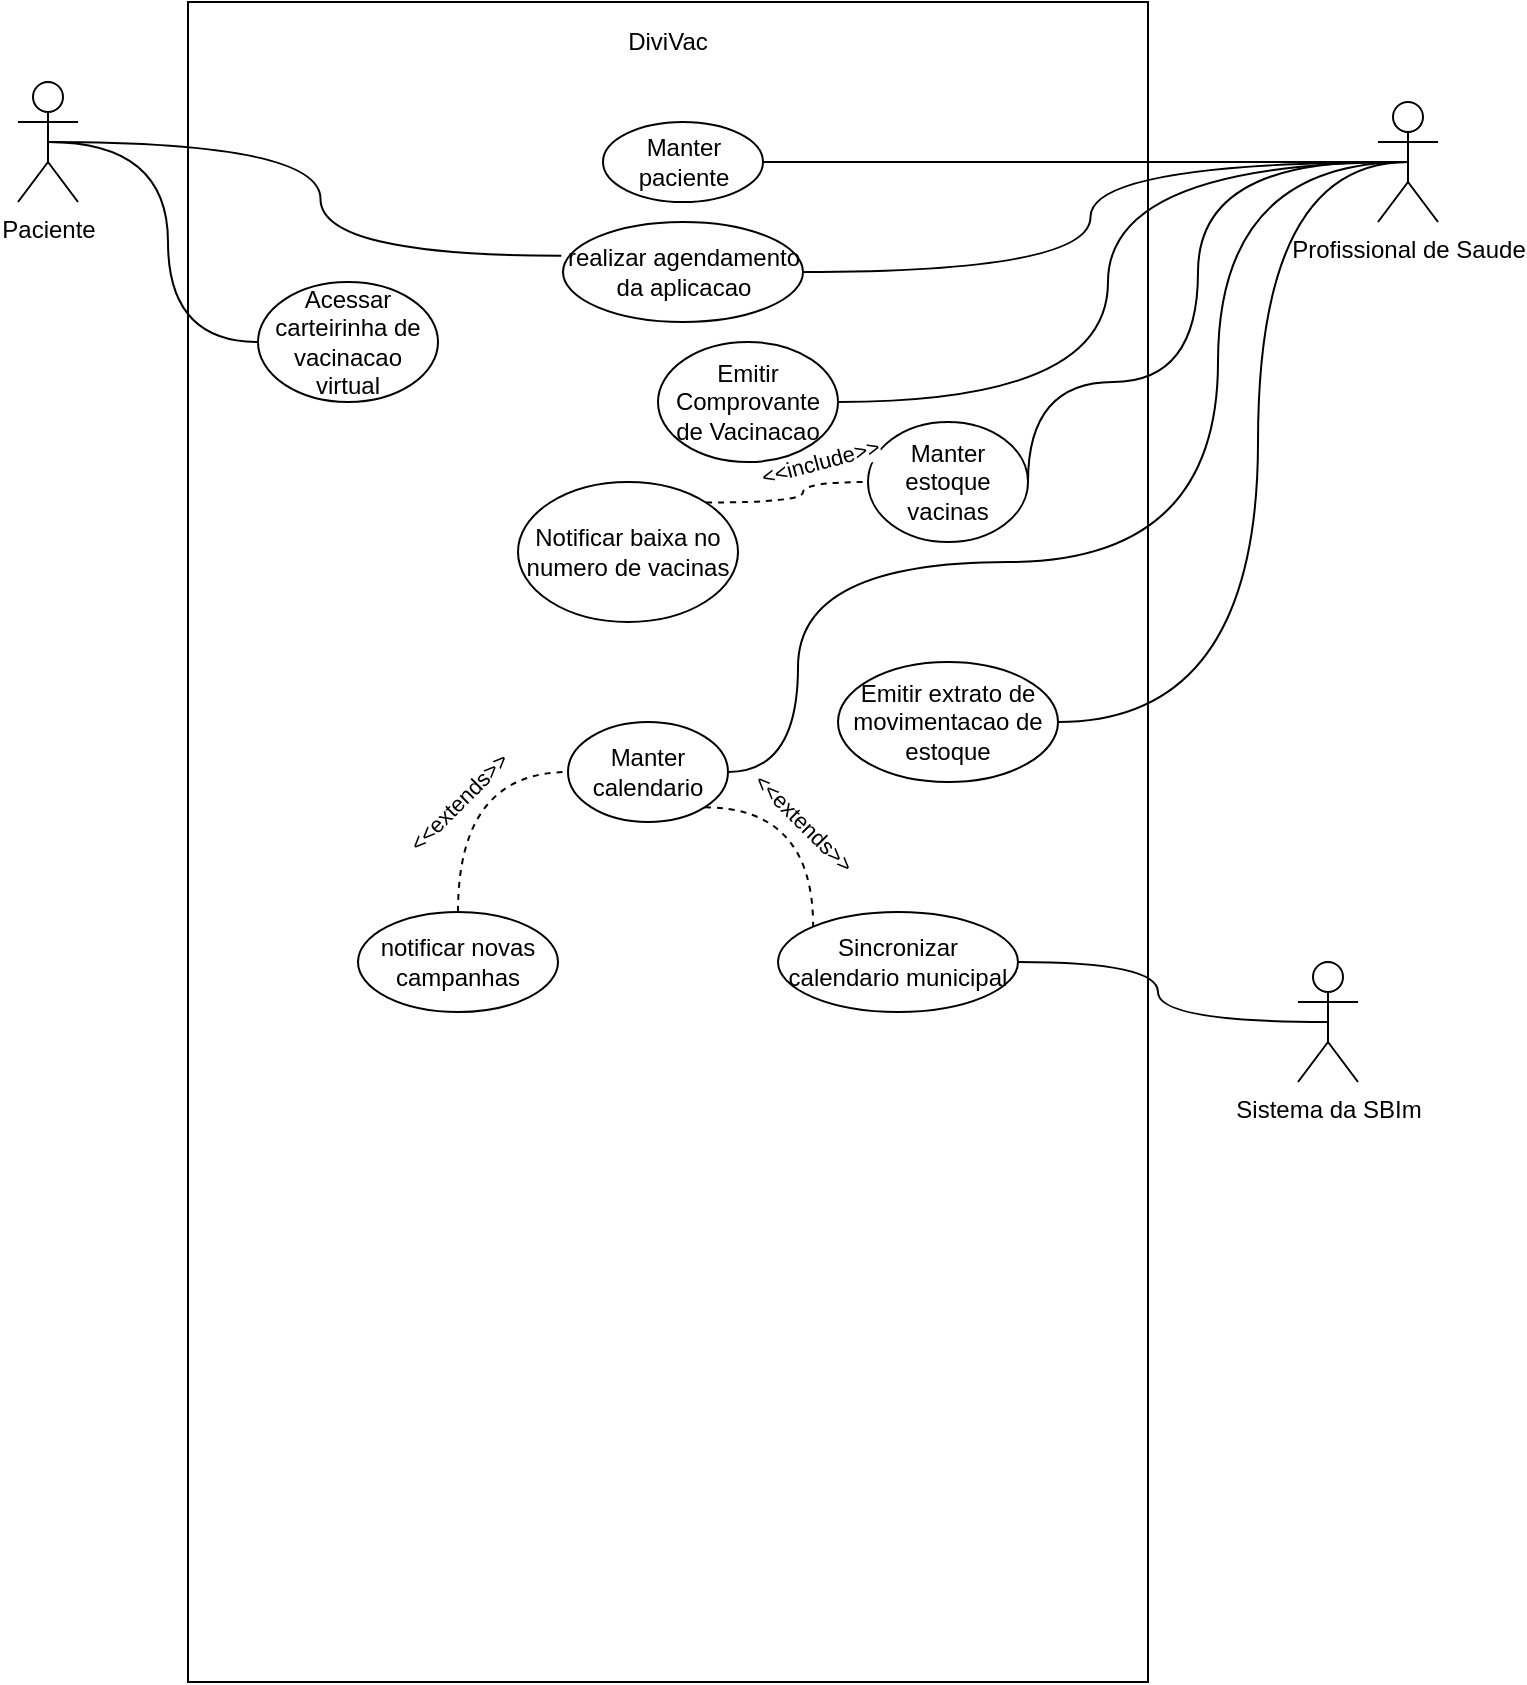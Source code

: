 <mxfile version="14.6.13" type="device"><diagram id="wYXX4iNa8JlaRbDD-LMF" name="Page-1"><mxGraphModel dx="972" dy="587" grid="1" gridSize="10" guides="1" tooltips="1" connect="1" arrows="1" fold="1" page="1" pageScale="1" pageWidth="850" pageHeight="1100" math="0" shadow="0"><root><mxCell id="0"/><mxCell id="1" parent="0"/><mxCell id="52O-S3gk0xLH3Pa1g5z0-2" value="" style="rounded=0;whiteSpace=wrap;html=1;" parent="1" vertex="1"><mxGeometry x="185" y="70" width="480" height="840" as="geometry"/></mxCell><mxCell id="52O-S3gk0xLH3Pa1g5z0-19" style="edgeStyle=orthogonalEdgeStyle;curved=1;orthogonalLoop=1;jettySize=auto;html=1;endArrow=none;endFill=0;entryX=1;entryY=0.5;entryDx=0;entryDy=0;" parent="1" source="52O-S3gk0xLH3Pa1g5z0-3" target="52O-S3gk0xLH3Pa1g5z0-18" edge="1"><mxGeometry relative="1" as="geometry"><Array as="points"><mxPoint x="690" y="150"/><mxPoint x="690" y="260"/></Array></mxGeometry></mxCell><mxCell id="52O-S3gk0xLH3Pa1g5z0-21" style="edgeStyle=orthogonalEdgeStyle;curved=1;orthogonalLoop=1;jettySize=auto;html=1;exitX=0.5;exitY=0.5;exitDx=0;exitDy=0;exitPerimeter=0;entryX=1;entryY=0.5;entryDx=0;entryDy=0;endArrow=none;endFill=0;" parent="1" source="52O-S3gk0xLH3Pa1g5z0-3" target="52O-S3gk0xLH3Pa1g5z0-20" edge="1"><mxGeometry relative="1" as="geometry"><Array as="points"><mxPoint x="700" y="150"/><mxPoint x="700" y="350"/><mxPoint x="490" y="350"/><mxPoint x="490" y="455"/></Array></mxGeometry></mxCell><mxCell id="52O-S3gk0xLH3Pa1g5z0-39" style="edgeStyle=orthogonalEdgeStyle;curved=1;orthogonalLoop=1;jettySize=auto;html=1;exitX=0.5;exitY=0.5;exitDx=0;exitDy=0;exitPerimeter=0;entryX=1;entryY=0.5;entryDx=0;entryDy=0;endArrow=none;endFill=0;" parent="1" source="52O-S3gk0xLH3Pa1g5z0-3" target="52O-S3gk0xLH3Pa1g5z0-14" edge="1"><mxGeometry relative="1" as="geometry"><Array as="points"><mxPoint x="570" y="150"/><mxPoint x="570" y="150"/></Array></mxGeometry></mxCell><mxCell id="52O-S3gk0xLH3Pa1g5z0-41" style="edgeStyle=orthogonalEdgeStyle;curved=1;orthogonalLoop=1;jettySize=auto;html=1;exitX=0.5;exitY=0.5;exitDx=0;exitDy=0;exitPerimeter=0;endArrow=none;endFill=0;" parent="1" source="52O-S3gk0xLH3Pa1g5z0-3" target="52O-S3gk0xLH3Pa1g5z0-40" edge="1"><mxGeometry relative="1" as="geometry"/></mxCell><mxCell id="d3yMHDSQDBIBdpxip1kp-1" style="edgeStyle=orthogonalEdgeStyle;orthogonalLoop=1;jettySize=auto;html=1;exitX=0.5;exitY=0.5;exitDx=0;exitDy=0;exitPerimeter=0;endArrow=none;endFill=0;curved=1;" parent="1" source="52O-S3gk0xLH3Pa1g5z0-3" target="52O-S3gk0xLH3Pa1g5z0-37" edge="1"><mxGeometry relative="1" as="geometry"><Array as="points"><mxPoint x="720" y="150"/><mxPoint x="720" y="430"/></Array></mxGeometry></mxCell><mxCell id="WeB78fEvRzlYsIu5UiC6-1" style="edgeStyle=orthogonalEdgeStyle;orthogonalLoop=1;jettySize=auto;html=1;exitX=0.5;exitY=0.5;exitDx=0;exitDy=0;exitPerimeter=0;entryX=1;entryY=0.5;entryDx=0;entryDy=0;startArrow=none;startFill=0;endArrow=none;endFill=0;curved=1;" edge="1" parent="1" source="52O-S3gk0xLH3Pa1g5z0-3" target="52O-S3gk0xLH3Pa1g5z0-35"><mxGeometry relative="1" as="geometry"/></mxCell><mxCell id="52O-S3gk0xLH3Pa1g5z0-3" value="Profissional de Saude" style="shape=umlActor;verticalLabelPosition=bottom;verticalAlign=top;html=1;outlineConnect=0;" parent="1" vertex="1"><mxGeometry x="780" y="120" width="30" height="60" as="geometry"/></mxCell><mxCell id="52O-S3gk0xLH3Pa1g5z0-34" style="edgeStyle=orthogonalEdgeStyle;curved=1;orthogonalLoop=1;jettySize=auto;html=1;exitX=0.5;exitY=0.5;exitDx=0;exitDy=0;exitPerimeter=0;endArrow=none;endFill=0;entryX=0;entryY=0.5;entryDx=0;entryDy=0;" parent="1" source="52O-S3gk0xLH3Pa1g5z0-4" target="52O-S3gk0xLH3Pa1g5z0-33" edge="1"><mxGeometry relative="1" as="geometry"/></mxCell><mxCell id="52O-S3gk0xLH3Pa1g5z0-42" style="edgeStyle=orthogonalEdgeStyle;curved=1;orthogonalLoop=1;jettySize=auto;html=1;exitX=0.5;exitY=0.5;exitDx=0;exitDy=0;exitPerimeter=0;entryX=-0.007;entryY=0.337;entryDx=0;entryDy=0;entryPerimeter=0;endArrow=none;endFill=0;" parent="1" source="52O-S3gk0xLH3Pa1g5z0-4" target="52O-S3gk0xLH3Pa1g5z0-40" edge="1"><mxGeometry relative="1" as="geometry"/></mxCell><mxCell id="52O-S3gk0xLH3Pa1g5z0-4" value="Paciente" style="shape=umlActor;verticalLabelPosition=bottom;verticalAlign=top;html=1;outlineConnect=0;" parent="1" vertex="1"><mxGeometry x="100" y="110" width="30" height="60" as="geometry"/></mxCell><mxCell id="d3yMHDSQDBIBdpxip1kp-8" style="edgeStyle=orthogonalEdgeStyle;curved=1;orthogonalLoop=1;jettySize=auto;html=1;exitX=0.5;exitY=0.5;exitDx=0;exitDy=0;exitPerimeter=0;endArrow=none;endFill=0;" parent="1" source="52O-S3gk0xLH3Pa1g5z0-6" target="d3yMHDSQDBIBdpxip1kp-4" edge="1"><mxGeometry relative="1" as="geometry"/></mxCell><mxCell id="52O-S3gk0xLH3Pa1g5z0-6" value="Sistema da SBIm" style="shape=umlActor;verticalLabelPosition=bottom;verticalAlign=top;html=1;outlineConnect=0;" parent="1" vertex="1"><mxGeometry x="740" y="550" width="30" height="60" as="geometry"/></mxCell><mxCell id="52O-S3gk0xLH3Pa1g5z0-11" value="DiviVac" style="text;html=1;strokeColor=none;fillColor=none;align=center;verticalAlign=middle;whiteSpace=wrap;rounded=0;" parent="1" vertex="1"><mxGeometry x="190" y="80" width="470" height="20" as="geometry"/></mxCell><mxCell id="52O-S3gk0xLH3Pa1g5z0-14" value="Manter paciente" style="ellipse;whiteSpace=wrap;html=1;" parent="1" vertex="1"><mxGeometry x="392.5" y="130" width="80" height="40" as="geometry"/></mxCell><mxCell id="52O-S3gk0xLH3Pa1g5z0-18" value="Manter estoque vacinas" style="ellipse;whiteSpace=wrap;html=1;" parent="1" vertex="1"><mxGeometry x="525" y="280" width="80" height="60" as="geometry"/></mxCell><mxCell id="d3yMHDSQDBIBdpxip1kp-5" style="edgeStyle=orthogonalEdgeStyle;curved=1;orthogonalLoop=1;jettySize=auto;html=1;exitX=1;exitY=1;exitDx=0;exitDy=0;entryX=0;entryY=0;entryDx=0;entryDy=0;endArrow=none;endFill=0;dashed=1;" parent="1" source="52O-S3gk0xLH3Pa1g5z0-20" target="d3yMHDSQDBIBdpxip1kp-4" edge="1"><mxGeometry relative="1" as="geometry"/></mxCell><mxCell id="d3yMHDSQDBIBdpxip1kp-7" value="&amp;lt;&amp;lt;extends&amp;gt;&amp;gt;" style="edgeLabel;html=1;align=center;verticalAlign=middle;resizable=0;points=[];rotation=45;" parent="d3yMHDSQDBIBdpxip1kp-5" vertex="1" connectable="0"><mxGeometry x="0.284" y="-10" relative="1" as="geometry"><mxPoint x="5" y="-12" as="offset"/></mxGeometry></mxCell><mxCell id="52O-S3gk0xLH3Pa1g5z0-20" value="Manter calendario" style="ellipse;whiteSpace=wrap;html=1;" parent="1" vertex="1"><mxGeometry x="375" y="430" width="80" height="50" as="geometry"/></mxCell><mxCell id="52O-S3gk0xLH3Pa1g5z0-23" style="edgeStyle=orthogonalEdgeStyle;curved=1;orthogonalLoop=1;jettySize=auto;html=1;exitX=1;exitY=0;exitDx=0;exitDy=0;entryX=0;entryY=0.5;entryDx=0;entryDy=0;endArrow=none;endFill=0;dashed=1;" parent="1" source="52O-S3gk0xLH3Pa1g5z0-22" target="52O-S3gk0xLH3Pa1g5z0-18" edge="1"><mxGeometry relative="1" as="geometry"/></mxCell><mxCell id="52O-S3gk0xLH3Pa1g5z0-24" value="&amp;lt;&amp;lt;include&amp;gt;&amp;gt;" style="edgeLabel;html=1;align=center;verticalAlign=middle;resizable=0;points=[];rotation=-15;" parent="52O-S3gk0xLH3Pa1g5z0-23" vertex="1" connectable="0"><mxGeometry x="-0.088" y="2" relative="1" as="geometry"><mxPoint x="15" y="-18" as="offset"/></mxGeometry></mxCell><mxCell id="52O-S3gk0xLH3Pa1g5z0-22" value="Notificar baixa no numero de vacinas" style="ellipse;whiteSpace=wrap;html=1;" parent="1" vertex="1"><mxGeometry x="350" y="310" width="110" height="70" as="geometry"/></mxCell><mxCell id="52O-S3gk0xLH3Pa1g5z0-28" style="edgeStyle=orthogonalEdgeStyle;curved=1;orthogonalLoop=1;jettySize=auto;html=1;exitX=0.5;exitY=0;exitDx=0;exitDy=0;entryX=0;entryY=0.5;entryDx=0;entryDy=0;endArrow=none;endFill=0;dashed=1;" parent="1" source="52O-S3gk0xLH3Pa1g5z0-26" target="52O-S3gk0xLH3Pa1g5z0-20" edge="1"><mxGeometry relative="1" as="geometry"><mxPoint x="433" y="560" as="sourcePoint"/><mxPoint x="418" y="480" as="targetPoint"/></mxGeometry></mxCell><mxCell id="52O-S3gk0xLH3Pa1g5z0-29" value="&amp;lt;&amp;lt;extends&amp;gt;&amp;gt;" style="edgeLabel;html=1;align=center;verticalAlign=middle;resizable=0;points=[];rotation=-45;" parent="52O-S3gk0xLH3Pa1g5z0-28" vertex="1" connectable="0"><mxGeometry x="0.326" y="-3" relative="1" as="geometry"><mxPoint x="-13" y="12" as="offset"/></mxGeometry></mxCell><mxCell id="52O-S3gk0xLH3Pa1g5z0-26" value="notificar novas campanhas" style="ellipse;whiteSpace=wrap;html=1;" parent="1" vertex="1"><mxGeometry x="270" y="525" width="100" height="50" as="geometry"/></mxCell><mxCell id="52O-S3gk0xLH3Pa1g5z0-33" value="Acessar carteirinha de vacinacao virtual" style="ellipse;whiteSpace=wrap;html=1;" parent="1" vertex="1"><mxGeometry x="220" y="210" width="90" height="60" as="geometry"/></mxCell><mxCell id="52O-S3gk0xLH3Pa1g5z0-35" value="Emitir Comprovante de Vacinacao" style="ellipse;whiteSpace=wrap;html=1;" parent="1" vertex="1"><mxGeometry x="420" y="240" width="90" height="60" as="geometry"/></mxCell><mxCell id="52O-S3gk0xLH3Pa1g5z0-37" value="Emitir extrato de movimentacao de estoque" style="ellipse;whiteSpace=wrap;html=1;" parent="1" vertex="1"><mxGeometry x="510" y="400" width="110" height="60" as="geometry"/></mxCell><mxCell id="52O-S3gk0xLH3Pa1g5z0-40" value="realizar agendamento da aplicacao" style="ellipse;whiteSpace=wrap;html=1;" parent="1" vertex="1"><mxGeometry x="372.5" y="180" width="120" height="50" as="geometry"/></mxCell><mxCell id="d3yMHDSQDBIBdpxip1kp-4" value="Sincronizar calendario municipal" style="ellipse;whiteSpace=wrap;html=1;" parent="1" vertex="1"><mxGeometry x="480" y="525" width="120" height="50" as="geometry"/></mxCell></root></mxGraphModel></diagram></mxfile>